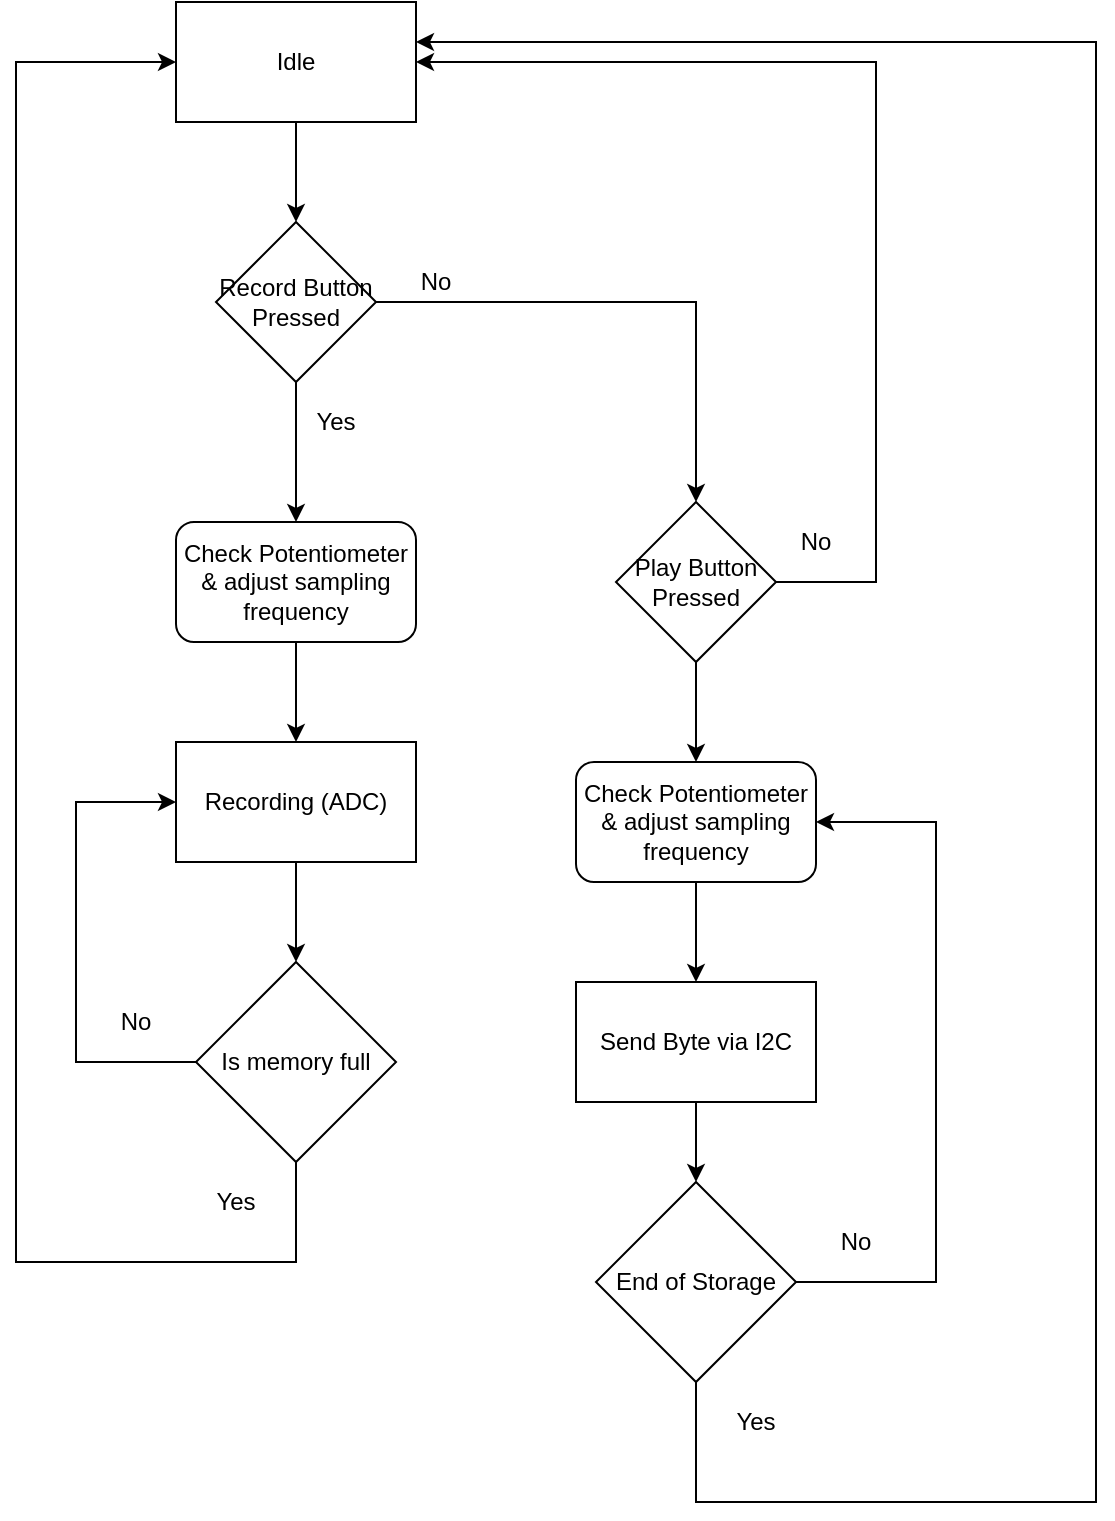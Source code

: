 <mxfile version="12.4.7" type="device"><diagram id="6a731a19-8d31-9384-78a2-239565b7b9f0" name="Page-1"><mxGraphModel dx="1463" dy="809" grid="1" gridSize="10" guides="1" tooltips="1" connect="1" arrows="1" fold="1" page="1" pageScale="1" pageWidth="1169" pageHeight="827" background="#ffffff" math="0" shadow="0"><root><mxCell id="0"/><mxCell id="1" parent="0"/><mxCell id="SiK_yCoX4nfhGn-sCea5-58" value="" style="edgeStyle=orthogonalEdgeStyle;rounded=0;orthogonalLoop=1;jettySize=auto;html=1;" edge="1" parent="1" source="SiK_yCoX4nfhGn-sCea5-55" target="SiK_yCoX4nfhGn-sCea5-56"><mxGeometry relative="1" as="geometry"/></mxCell><mxCell id="SiK_yCoX4nfhGn-sCea5-55" value="Idle" style="rounded=0;whiteSpace=wrap;html=1;" vertex="1" parent="1"><mxGeometry x="310" y="50" width="120" height="60" as="geometry"/></mxCell><mxCell id="SiK_yCoX4nfhGn-sCea5-60" style="edgeStyle=orthogonalEdgeStyle;rounded=0;orthogonalLoop=1;jettySize=auto;html=1;entryX=0.5;entryY=0;entryDx=0;entryDy=0;" edge="1" parent="1" source="SiK_yCoX4nfhGn-sCea5-56" target="SiK_yCoX4nfhGn-sCea5-57"><mxGeometry relative="1" as="geometry"/></mxCell><mxCell id="SiK_yCoX4nfhGn-sCea5-67" value="" style="edgeStyle=orthogonalEdgeStyle;rounded=0;orthogonalLoop=1;jettySize=auto;html=1;" edge="1" parent="1" source="SiK_yCoX4nfhGn-sCea5-56" target="SiK_yCoX4nfhGn-sCea5-66"><mxGeometry relative="1" as="geometry"/></mxCell><mxCell id="SiK_yCoX4nfhGn-sCea5-56" value="Record Button Pressed" style="rhombus;whiteSpace=wrap;html=1;" vertex="1" parent="1"><mxGeometry x="330" y="160" width="80" height="80" as="geometry"/></mxCell><mxCell id="SiK_yCoX4nfhGn-sCea5-61" style="edgeStyle=orthogonalEdgeStyle;rounded=0;orthogonalLoop=1;jettySize=auto;html=1;entryX=1;entryY=0.5;entryDx=0;entryDy=0;" edge="1" parent="1" source="SiK_yCoX4nfhGn-sCea5-57" target="SiK_yCoX4nfhGn-sCea5-55"><mxGeometry relative="1" as="geometry"><Array as="points"><mxPoint x="660" y="340"/><mxPoint x="660" y="80"/></Array></mxGeometry></mxCell><mxCell id="SiK_yCoX4nfhGn-sCea5-79" value="" style="edgeStyle=orthogonalEdgeStyle;rounded=0;orthogonalLoop=1;jettySize=auto;html=1;" edge="1" parent="1" source="SiK_yCoX4nfhGn-sCea5-57" target="SiK_yCoX4nfhGn-sCea5-78"><mxGeometry relative="1" as="geometry"/></mxCell><mxCell id="SiK_yCoX4nfhGn-sCea5-57" value="&lt;span style=&quot;white-space: normal&quot;&gt;Play Button Pressed&lt;/span&gt;" style="rhombus;whiteSpace=wrap;html=1;" vertex="1" parent="1"><mxGeometry x="530" y="300" width="80" height="80" as="geometry"/></mxCell><mxCell id="SiK_yCoX4nfhGn-sCea5-62" value="No" style="text;html=1;strokeColor=none;fillColor=none;align=center;verticalAlign=middle;whiteSpace=wrap;rounded=0;" vertex="1" parent="1"><mxGeometry x="420" y="180" width="40" height="20" as="geometry"/></mxCell><mxCell id="SiK_yCoX4nfhGn-sCea5-63" value="No" style="text;html=1;strokeColor=none;fillColor=none;align=center;verticalAlign=middle;whiteSpace=wrap;rounded=0;" vertex="1" parent="1"><mxGeometry x="610" y="310" width="40" height="20" as="geometry"/></mxCell><mxCell id="SiK_yCoX4nfhGn-sCea5-69" value="" style="edgeStyle=orthogonalEdgeStyle;rounded=0;orthogonalLoop=1;jettySize=auto;html=1;" edge="1" parent="1" source="SiK_yCoX4nfhGn-sCea5-66"><mxGeometry relative="1" as="geometry"><mxPoint x="370" y="420" as="targetPoint"/></mxGeometry></mxCell><mxCell id="SiK_yCoX4nfhGn-sCea5-66" value="Check Potentiometer &amp;amp; adjust sampling frequency" style="rounded=1;whiteSpace=wrap;html=1;" vertex="1" parent="1"><mxGeometry x="310" y="310" width="120" height="60" as="geometry"/></mxCell><mxCell id="SiK_yCoX4nfhGn-sCea5-73" style="edgeStyle=orthogonalEdgeStyle;rounded=0;orthogonalLoop=1;jettySize=auto;html=1;entryX=0;entryY=0.5;entryDx=0;entryDy=0;" edge="1" parent="1" source="SiK_yCoX4nfhGn-sCea5-70" target="SiK_yCoX4nfhGn-sCea5-71"><mxGeometry relative="1" as="geometry"><Array as="points"><mxPoint x="260" y="580"/><mxPoint x="260" y="450"/></Array></mxGeometry></mxCell><mxCell id="SiK_yCoX4nfhGn-sCea5-76" style="edgeStyle=orthogonalEdgeStyle;rounded=0;orthogonalLoop=1;jettySize=auto;html=1;entryX=0;entryY=0.5;entryDx=0;entryDy=0;" edge="1" parent="1" source="SiK_yCoX4nfhGn-sCea5-70" target="SiK_yCoX4nfhGn-sCea5-55"><mxGeometry relative="1" as="geometry"><mxPoint x="230" y="76.8" as="targetPoint"/><Array as="points"><mxPoint x="370" y="680"/><mxPoint x="230" y="680"/><mxPoint x="230" y="80"/></Array></mxGeometry></mxCell><mxCell id="SiK_yCoX4nfhGn-sCea5-70" value="Is memory full" style="rhombus;whiteSpace=wrap;html=1;" vertex="1" parent="1"><mxGeometry x="320" y="530" width="100" height="100" as="geometry"/></mxCell><mxCell id="SiK_yCoX4nfhGn-sCea5-80" value="" style="edgeStyle=orthogonalEdgeStyle;rounded=0;orthogonalLoop=1;jettySize=auto;html=1;" edge="1" parent="1" source="SiK_yCoX4nfhGn-sCea5-71" target="SiK_yCoX4nfhGn-sCea5-70"><mxGeometry relative="1" as="geometry"/></mxCell><mxCell id="SiK_yCoX4nfhGn-sCea5-71" value="Recording (ADC)" style="rounded=0;whiteSpace=wrap;html=1;" vertex="1" parent="1"><mxGeometry x="310" y="420" width="120" height="60" as="geometry"/></mxCell><mxCell id="SiK_yCoX4nfhGn-sCea5-74" value="No" style="text;html=1;strokeColor=none;fillColor=none;align=center;verticalAlign=middle;whiteSpace=wrap;rounded=0;" vertex="1" parent="1"><mxGeometry x="270" y="550" width="40" height="20" as="geometry"/></mxCell><mxCell id="SiK_yCoX4nfhGn-sCea5-75" value="Yes" style="text;html=1;strokeColor=none;fillColor=none;align=center;verticalAlign=middle;whiteSpace=wrap;rounded=0;" vertex="1" parent="1"><mxGeometry x="370" y="250" width="40" height="20" as="geometry"/></mxCell><mxCell id="SiK_yCoX4nfhGn-sCea5-77" value="Yes" style="text;html=1;strokeColor=none;fillColor=none;align=center;verticalAlign=middle;whiteSpace=wrap;rounded=0;" vertex="1" parent="1"><mxGeometry x="320" y="640" width="40" height="20" as="geometry"/></mxCell><mxCell id="SiK_yCoX4nfhGn-sCea5-82" value="" style="edgeStyle=orthogonalEdgeStyle;rounded=0;orthogonalLoop=1;jettySize=auto;html=1;" edge="1" parent="1" source="SiK_yCoX4nfhGn-sCea5-78" target="SiK_yCoX4nfhGn-sCea5-81"><mxGeometry relative="1" as="geometry"/></mxCell><mxCell id="SiK_yCoX4nfhGn-sCea5-78" value="Check Potentiometer &amp;amp; adjust sampling frequency" style="rounded=1;whiteSpace=wrap;html=1;" vertex="1" parent="1"><mxGeometry x="510" y="430" width="120" height="60" as="geometry"/></mxCell><mxCell id="SiK_yCoX4nfhGn-sCea5-84" value="" style="edgeStyle=orthogonalEdgeStyle;rounded=0;orthogonalLoop=1;jettySize=auto;html=1;" edge="1" parent="1" source="SiK_yCoX4nfhGn-sCea5-81" target="SiK_yCoX4nfhGn-sCea5-83"><mxGeometry relative="1" as="geometry"/></mxCell><mxCell id="SiK_yCoX4nfhGn-sCea5-81" value="Send Byte via I2C" style="rounded=0;whiteSpace=wrap;html=1;" vertex="1" parent="1"><mxGeometry x="510" y="540" width="120" height="60" as="geometry"/></mxCell><mxCell id="SiK_yCoX4nfhGn-sCea5-85" style="edgeStyle=orthogonalEdgeStyle;rounded=0;orthogonalLoop=1;jettySize=auto;html=1;entryX=1;entryY=0.5;entryDx=0;entryDy=0;" edge="1" parent="1" source="SiK_yCoX4nfhGn-sCea5-83" target="SiK_yCoX4nfhGn-sCea5-78"><mxGeometry relative="1" as="geometry"><mxPoint x="630" y="450" as="targetPoint"/><Array as="points"><mxPoint x="690" y="690"/><mxPoint x="690" y="460"/></Array></mxGeometry></mxCell><mxCell id="SiK_yCoX4nfhGn-sCea5-87" style="edgeStyle=orthogonalEdgeStyle;rounded=0;orthogonalLoop=1;jettySize=auto;html=1;" edge="1" parent="1" source="SiK_yCoX4nfhGn-sCea5-83"><mxGeometry relative="1" as="geometry"><mxPoint x="430" y="70" as="targetPoint"/><Array as="points"><mxPoint x="570" y="800"/><mxPoint x="770" y="800"/><mxPoint x="770" y="70"/><mxPoint x="430" y="70"/></Array></mxGeometry></mxCell><mxCell id="SiK_yCoX4nfhGn-sCea5-83" value="End of Storage" style="rhombus;whiteSpace=wrap;html=1;" vertex="1" parent="1"><mxGeometry x="520" y="640" width="100" height="100" as="geometry"/></mxCell><mxCell id="SiK_yCoX4nfhGn-sCea5-86" value="Yes" style="text;html=1;strokeColor=none;fillColor=none;align=center;verticalAlign=middle;whiteSpace=wrap;rounded=0;" vertex="1" parent="1"><mxGeometry x="580" y="750" width="40" height="20" as="geometry"/></mxCell><mxCell id="SiK_yCoX4nfhGn-sCea5-88" value="No" style="text;html=1;strokeColor=none;fillColor=none;align=center;verticalAlign=middle;whiteSpace=wrap;rounded=0;" vertex="1" parent="1"><mxGeometry x="630" y="660" width="40" height="20" as="geometry"/></mxCell></root></mxGraphModel></diagram></mxfile>